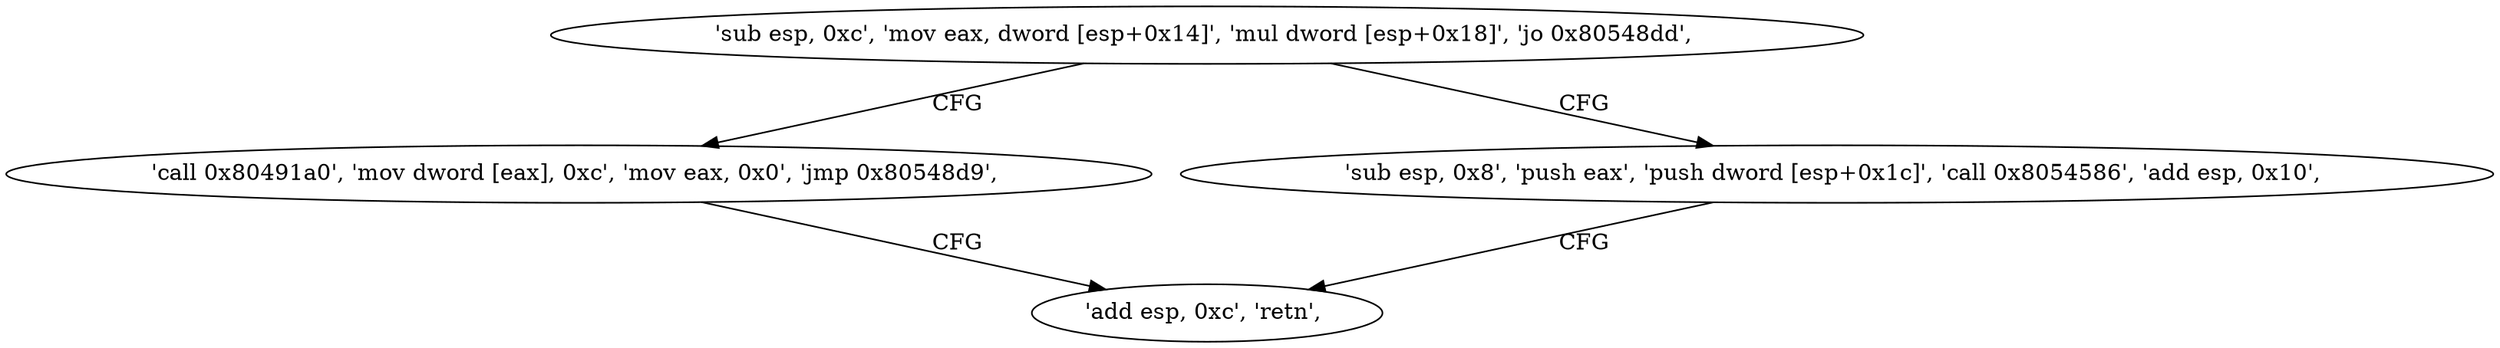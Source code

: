 digraph "func" {
"134564028" [label = "'sub esp, 0xc', 'mov eax, dword [esp+0x14]', 'mul dword [esp+0x18]', 'jo 0x80548dd', " ]
"134564061" [label = "'call 0x80491a0', 'mov dword [eax], 0xc', 'mov eax, 0x0', 'jmp 0x80548d9', " ]
"134564041" [label = "'sub esp, 0x8', 'push eax', 'push dword [esp+0x1c]', 'call 0x8054586', 'add esp, 0x10', " ]
"134564057" [label = "'add esp, 0xc', 'retn', " ]
"134564028" -> "134564061" [ label = "CFG" ]
"134564028" -> "134564041" [ label = "CFG" ]
"134564061" -> "134564057" [ label = "CFG" ]
"134564041" -> "134564057" [ label = "CFG" ]
}
